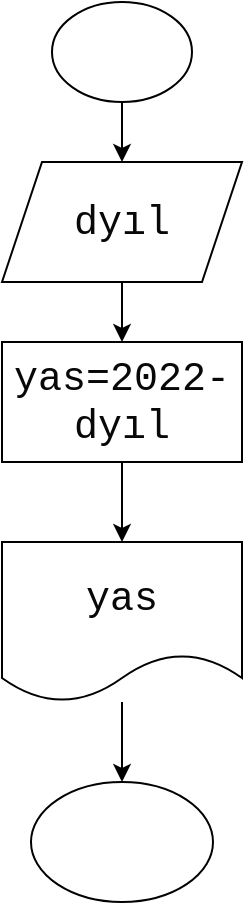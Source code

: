 <mxfile version="15.9.3" type="github">
  <diagram id="GQXadRSxt_P2eG3wc91t" name="Page-1">
    <mxGraphModel dx="823" dy="534" grid="1" gridSize="10" guides="1" tooltips="1" connect="1" arrows="1" fold="1" page="1" pageScale="1" pageWidth="827" pageHeight="1169" math="0" shadow="0">
      <root>
        <mxCell id="0" />
        <mxCell id="1" parent="0" />
        <mxCell id="KGo8pH8FPXHJ832XPiY9-11" style="edgeStyle=orthogonalEdgeStyle;rounded=0;orthogonalLoop=1;jettySize=auto;html=1;entryX=0.5;entryY=0;entryDx=0;entryDy=0;fontSize=12;fontColor=#080808;" edge="1" parent="1" source="QrJliiHwLaIzrrKKnuS_-1">
          <mxGeometry relative="1" as="geometry">
            <mxPoint x="379.0" y="80" as="targetPoint" />
          </mxGeometry>
        </mxCell>
        <mxCell id="QrJliiHwLaIzrrKKnuS_-1" value="" style="ellipse;whiteSpace=wrap;html=1;" parent="1" vertex="1">
          <mxGeometry x="344" width="70" height="50" as="geometry" />
        </mxCell>
        <mxCell id="KGo8pH8FPXHJ832XPiY9-41" style="edgeStyle=orthogonalEdgeStyle;rounded=0;orthogonalLoop=1;jettySize=auto;html=1;fontFamily=Courier New;fontSize=20;fontColor=#080808;" edge="1" parent="1" source="KGo8pH8FPXHJ832XPiY9-39" target="KGo8pH8FPXHJ832XPiY9-40">
          <mxGeometry relative="1" as="geometry" />
        </mxCell>
        <mxCell id="KGo8pH8FPXHJ832XPiY9-39" value="dyıl" style="shape=parallelogram;perimeter=parallelogramPerimeter;whiteSpace=wrap;html=1;fixedSize=1;fontFamily=Courier New;fontSize=20;fontColor=#080808;" vertex="1" parent="1">
          <mxGeometry x="319" y="80" width="120" height="60" as="geometry" />
        </mxCell>
        <mxCell id="KGo8pH8FPXHJ832XPiY9-43" style="edgeStyle=orthogonalEdgeStyle;rounded=0;orthogonalLoop=1;jettySize=auto;html=1;entryX=0.5;entryY=0;entryDx=0;entryDy=0;fontFamily=Courier New;fontSize=20;fontColor=#080808;" edge="1" parent="1" source="KGo8pH8FPXHJ832XPiY9-40" target="KGo8pH8FPXHJ832XPiY9-42">
          <mxGeometry relative="1" as="geometry" />
        </mxCell>
        <mxCell id="KGo8pH8FPXHJ832XPiY9-40" value="yas=2022-dyıl" style="rounded=0;whiteSpace=wrap;html=1;fontFamily=Courier New;fontSize=20;fontColor=#080808;" vertex="1" parent="1">
          <mxGeometry x="319" y="170" width="120" height="60" as="geometry" />
        </mxCell>
        <mxCell id="KGo8pH8FPXHJ832XPiY9-44" style="edgeStyle=orthogonalEdgeStyle;rounded=0;orthogonalLoop=1;jettySize=auto;html=1;fontFamily=Courier New;fontSize=20;fontColor=#080808;" edge="1" parent="1" source="KGo8pH8FPXHJ832XPiY9-42">
          <mxGeometry relative="1" as="geometry">
            <mxPoint x="379" y="390" as="targetPoint" />
          </mxGeometry>
        </mxCell>
        <mxCell id="KGo8pH8FPXHJ832XPiY9-42" value="yas" style="shape=document;whiteSpace=wrap;html=1;boundedLbl=1;fontFamily=Courier New;fontSize=20;fontColor=#080808;" vertex="1" parent="1">
          <mxGeometry x="319" y="270" width="120" height="80" as="geometry" />
        </mxCell>
        <mxCell id="KGo8pH8FPXHJ832XPiY9-45" value="" style="ellipse;whiteSpace=wrap;html=1;fontFamily=Courier New;fontSize=20;fontColor=#080808;" vertex="1" parent="1">
          <mxGeometry x="333.5" y="390" width="91" height="60" as="geometry" />
        </mxCell>
      </root>
    </mxGraphModel>
  </diagram>
</mxfile>
